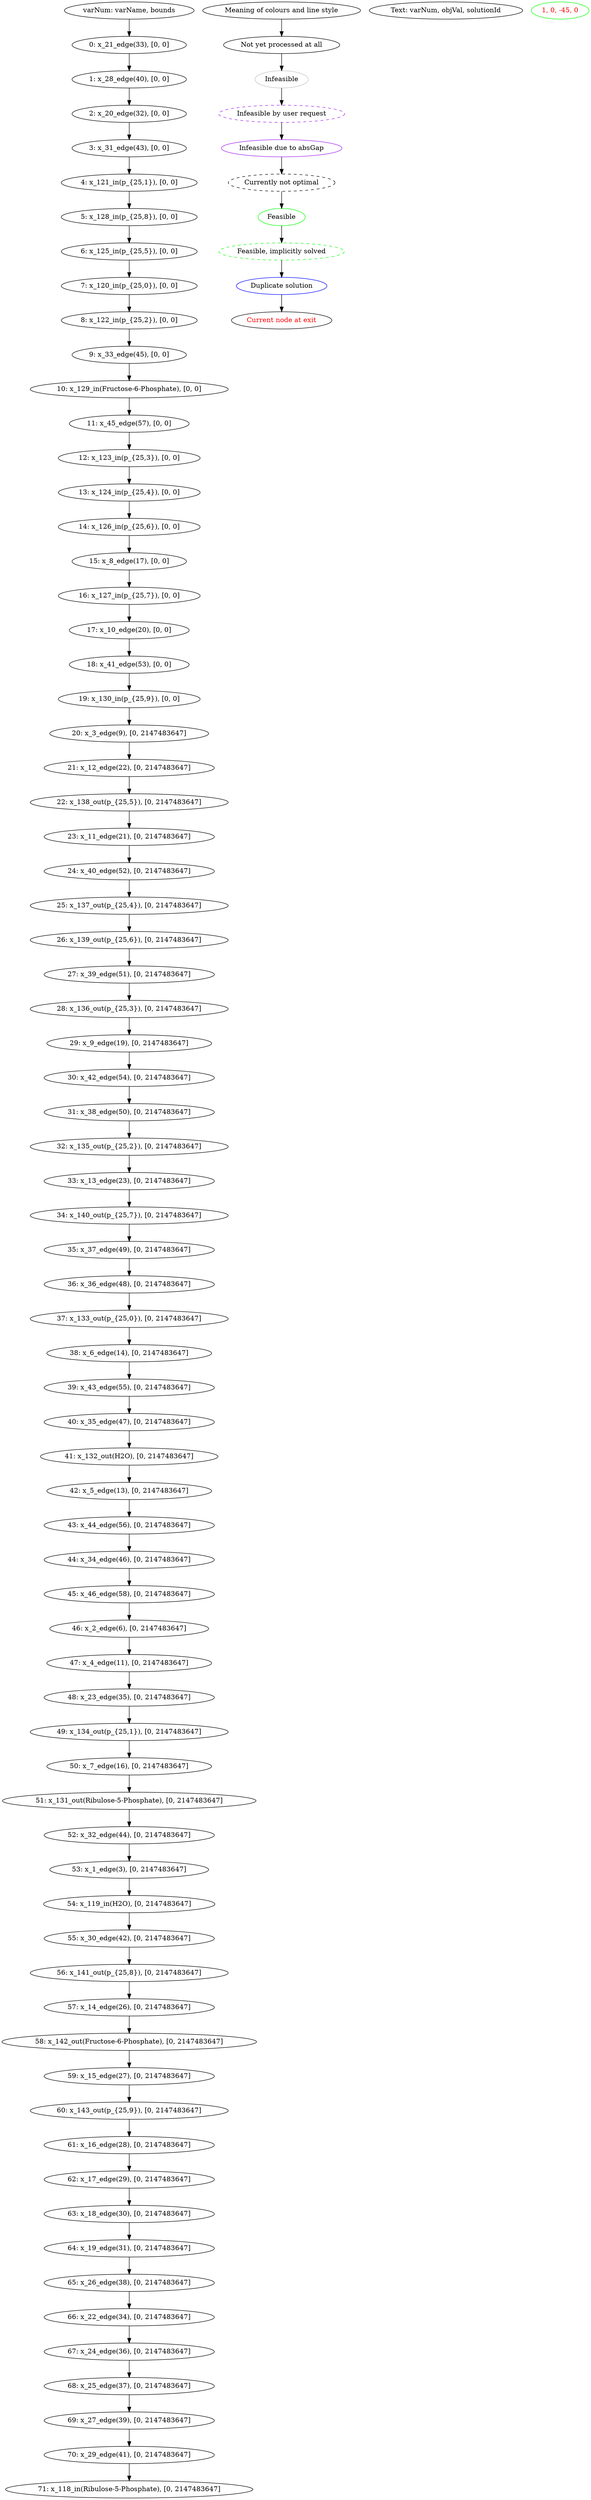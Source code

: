 digraph g {
legend_varNames [ label="varNum: varName, bounds" ]
legend_varNames_0 [ label="0: x_21_edge(33), [0, 0]" ]
legend_varNames_1 [ label="1: x_28_edge(40), [0, 0]" ]
legend_varNames_2 [ label="2: x_20_edge(32), [0, 0]" ]
legend_varNames_3 [ label="3: x_31_edge(43), [0, 0]" ]
legend_varNames_4 [ label="4: x_121_in(p_{25,1}), [0, 0]" ]
legend_varNames_5 [ label="5: x_128_in(p_{25,8}), [0, 0]" ]
legend_varNames_6 [ label="6: x_125_in(p_{25,5}), [0, 0]" ]
legend_varNames_7 [ label="7: x_120_in(p_{25,0}), [0, 0]" ]
legend_varNames_8 [ label="8: x_122_in(p_{25,2}), [0, 0]" ]
legend_varNames_9 [ label="9: x_33_edge(45), [0, 0]" ]
legend_varNames_10 [ label="10: x_129_in(Fructose-6-Phosphate), [0, 0]" ]
legend_varNames_11 [ label="11: x_45_edge(57), [0, 0]" ]
legend_varNames_12 [ label="12: x_123_in(p_{25,3}), [0, 0]" ]
legend_varNames_13 [ label="13: x_124_in(p_{25,4}), [0, 0]" ]
legend_varNames_14 [ label="14: x_126_in(p_{25,6}), [0, 0]" ]
legend_varNames_15 [ label="15: x_8_edge(17), [0, 0]" ]
legend_varNames_16 [ label="16: x_127_in(p_{25,7}), [0, 0]" ]
legend_varNames_17 [ label="17: x_10_edge(20), [0, 0]" ]
legend_varNames_18 [ label="18: x_41_edge(53), [0, 0]" ]
legend_varNames_19 [ label="19: x_130_in(p_{25,9}), [0, 0]" ]
legend_varNames_20 [ label="20: x_3_edge(9), [0, 2147483647]" ]
legend_varNames_21 [ label="21: x_12_edge(22), [0, 2147483647]" ]
legend_varNames_22 [ label="22: x_138_out(p_{25,5}), [0, 2147483647]" ]
legend_varNames_23 [ label="23: x_11_edge(21), [0, 2147483647]" ]
legend_varNames_24 [ label="24: x_40_edge(52), [0, 2147483647]" ]
legend_varNames_25 [ label="25: x_137_out(p_{25,4}), [0, 2147483647]" ]
legend_varNames_26 [ label="26: x_139_out(p_{25,6}), [0, 2147483647]" ]
legend_varNames_27 [ label="27: x_39_edge(51), [0, 2147483647]" ]
legend_varNames_28 [ label="28: x_136_out(p_{25,3}), [0, 2147483647]" ]
legend_varNames_29 [ label="29: x_9_edge(19), [0, 2147483647]" ]
legend_varNames_30 [ label="30: x_42_edge(54), [0, 2147483647]" ]
legend_varNames_31 [ label="31: x_38_edge(50), [0, 2147483647]" ]
legend_varNames_32 [ label="32: x_135_out(p_{25,2}), [0, 2147483647]" ]
legend_varNames_33 [ label="33: x_13_edge(23), [0, 2147483647]" ]
legend_varNames_34 [ label="34: x_140_out(p_{25,7}), [0, 2147483647]" ]
legend_varNames_35 [ label="35: x_37_edge(49), [0, 2147483647]" ]
legend_varNames_36 [ label="36: x_36_edge(48), [0, 2147483647]" ]
legend_varNames_37 [ label="37: x_133_out(p_{25,0}), [0, 2147483647]" ]
legend_varNames_38 [ label="38: x_6_edge(14), [0, 2147483647]" ]
legend_varNames_39 [ label="39: x_43_edge(55), [0, 2147483647]" ]
legend_varNames_40 [ label="40: x_35_edge(47), [0, 2147483647]" ]
legend_varNames_41 [ label="41: x_132_out(H2O), [0, 2147483647]" ]
legend_varNames_42 [ label="42: x_5_edge(13), [0, 2147483647]" ]
legend_varNames_43 [ label="43: x_44_edge(56), [0, 2147483647]" ]
legend_varNames_44 [ label="44: x_34_edge(46), [0, 2147483647]" ]
legend_varNames_45 [ label="45: x_46_edge(58), [0, 2147483647]" ]
legend_varNames_46 [ label="46: x_2_edge(6), [0, 2147483647]" ]
legend_varNames_47 [ label="47: x_4_edge(11), [0, 2147483647]" ]
legend_varNames_48 [ label="48: x_23_edge(35), [0, 2147483647]" ]
legend_varNames_49 [ label="49: x_134_out(p_{25,1}), [0, 2147483647]" ]
legend_varNames_50 [ label="50: x_7_edge(16), [0, 2147483647]" ]
legend_varNames_51 [ label="51: x_131_out(Ribulose-5-Phosphate), [0, 2147483647]" ]
legend_varNames_52 [ label="52: x_32_edge(44), [0, 2147483647]" ]
legend_varNames_53 [ label="53: x_1_edge(3), [0, 2147483647]" ]
legend_varNames_54 [ label="54: x_119_in(H2O), [0, 2147483647]" ]
legend_varNames_55 [ label="55: x_30_edge(42), [0, 2147483647]" ]
legend_varNames_56 [ label="56: x_141_out(p_{25,8}), [0, 2147483647]" ]
legend_varNames_57 [ label="57: x_14_edge(26), [0, 2147483647]" ]
legend_varNames_58 [ label="58: x_142_out(Fructose-6-Phosphate), [0, 2147483647]" ]
legend_varNames_59 [ label="59: x_15_edge(27), [0, 2147483647]" ]
legend_varNames_60 [ label="60: x_143_out(p_{25,9}), [0, 2147483647]" ]
legend_varNames_61 [ label="61: x_16_edge(28), [0, 2147483647]" ]
legend_varNames_62 [ label="62: x_17_edge(29), [0, 2147483647]" ]
legend_varNames_63 [ label="63: x_18_edge(30), [0, 2147483647]" ]
legend_varNames_64 [ label="64: x_19_edge(31), [0, 2147483647]" ]
legend_varNames_65 [ label="65: x_26_edge(38), [0, 2147483647]" ]
legend_varNames_66 [ label="66: x_22_edge(34), [0, 2147483647]" ]
legend_varNames_67 [ label="67: x_24_edge(36), [0, 2147483647]" ]
legend_varNames_68 [ label="68: x_25_edge(37), [0, 2147483647]" ]
legend_varNames_69 [ label="69: x_27_edge(39), [0, 2147483647]" ]
legend_varNames_70 [ label="70: x_29_edge(41), [0, 2147483647]" ]
legend_varNames_71 [ label="71: x_118_in(Ribulose-5-Phosphate), [0, 2147483647]" ]
legend_varNames -> legend_varNames_0
legend_varNames_0 -> legend_varNames_1
legend_varNames_1 -> legend_varNames_2
legend_varNames_2 -> legend_varNames_3
legend_varNames_3 -> legend_varNames_4
legend_varNames_4 -> legend_varNames_5
legend_varNames_5 -> legend_varNames_6
legend_varNames_6 -> legend_varNames_7
legend_varNames_7 -> legend_varNames_8
legend_varNames_8 -> legend_varNames_9
legend_varNames_9 -> legend_varNames_10
legend_varNames_10 -> legend_varNames_11
legend_varNames_11 -> legend_varNames_12
legend_varNames_12 -> legend_varNames_13
legend_varNames_13 -> legend_varNames_14
legend_varNames_14 -> legend_varNames_15
legend_varNames_15 -> legend_varNames_16
legend_varNames_16 -> legend_varNames_17
legend_varNames_17 -> legend_varNames_18
legend_varNames_18 -> legend_varNames_19
legend_varNames_19 -> legend_varNames_20
legend_varNames_20 -> legend_varNames_21
legend_varNames_21 -> legend_varNames_22
legend_varNames_22 -> legend_varNames_23
legend_varNames_23 -> legend_varNames_24
legend_varNames_24 -> legend_varNames_25
legend_varNames_25 -> legend_varNames_26
legend_varNames_26 -> legend_varNames_27
legend_varNames_27 -> legend_varNames_28
legend_varNames_28 -> legend_varNames_29
legend_varNames_29 -> legend_varNames_30
legend_varNames_30 -> legend_varNames_31
legend_varNames_31 -> legend_varNames_32
legend_varNames_32 -> legend_varNames_33
legend_varNames_33 -> legend_varNames_34
legend_varNames_34 -> legend_varNames_35
legend_varNames_35 -> legend_varNames_36
legend_varNames_36 -> legend_varNames_37
legend_varNames_37 -> legend_varNames_38
legend_varNames_38 -> legend_varNames_39
legend_varNames_39 -> legend_varNames_40
legend_varNames_40 -> legend_varNames_41
legend_varNames_41 -> legend_varNames_42
legend_varNames_42 -> legend_varNames_43
legend_varNames_43 -> legend_varNames_44
legend_varNames_44 -> legend_varNames_45
legend_varNames_45 -> legend_varNames_46
legend_varNames_46 -> legend_varNames_47
legend_varNames_47 -> legend_varNames_48
legend_varNames_48 -> legend_varNames_49
legend_varNames_49 -> legend_varNames_50
legend_varNames_50 -> legend_varNames_51
legend_varNames_51 -> legend_varNames_52
legend_varNames_52 -> legend_varNames_53
legend_varNames_53 -> legend_varNames_54
legend_varNames_54 -> legend_varNames_55
legend_varNames_55 -> legend_varNames_56
legend_varNames_56 -> legend_varNames_57
legend_varNames_57 -> legend_varNames_58
legend_varNames_58 -> legend_varNames_59
legend_varNames_59 -> legend_varNames_60
legend_varNames_60 -> legend_varNames_61
legend_varNames_61 -> legend_varNames_62
legend_varNames_62 -> legend_varNames_63
legend_varNames_63 -> legend_varNames_64
legend_varNames_64 -> legend_varNames_65
legend_varNames_65 -> legend_varNames_66
legend_varNames_66 -> legend_varNames_67
legend_varNames_67 -> legend_varNames_68
legend_varNames_68 -> legend_varNames_69
legend_varNames_69 -> legend_varNames_70
legend_varNames_70 -> legend_varNames_71
legend_colours_0 [ label="Meaning of colours and line style" ]
legend_colours_1 [ label="Not yet processed at all"  ]
legend_colours_0 -> legend_colours_1
legend_colours_2 [ label="Infeasible" color=gray ]
legend_colours_1 -> legend_colours_2
legend_colours_3 [ label="Infeasible by user request" color=purple style=dashed ]
legend_colours_2 -> legend_colours_3
legend_colours_4 [ label="Infeasible due to absGap" color=purple ]
legend_colours_3 -> legend_colours_4
legend_colours_5 [ label="Currently not optimal" style=dashed ]
legend_colours_4 -> legend_colours_5
legend_colours_6 [ label="Feasible" color=green ]
legend_colours_5 -> legend_colours_6
legend_colours_7 [ label="Feasible, implicitly solved" color=green style=dashed ]
legend_colours_6 -> legend_colours_7
legend_colours_8 [ label="Duplicate solution" color=blue ]
legend_colours_7 -> legend_colours_8
legend_colours_9 [ label="Current node at exit" fontcolor=red ]
legend_colours_8 -> legend_colours_9
legend_text [ label="Text: varNum, objVal, solutionId" ]
1 [ label="1, 0, -45, 0" color=green fontcolor=red ] 
}
